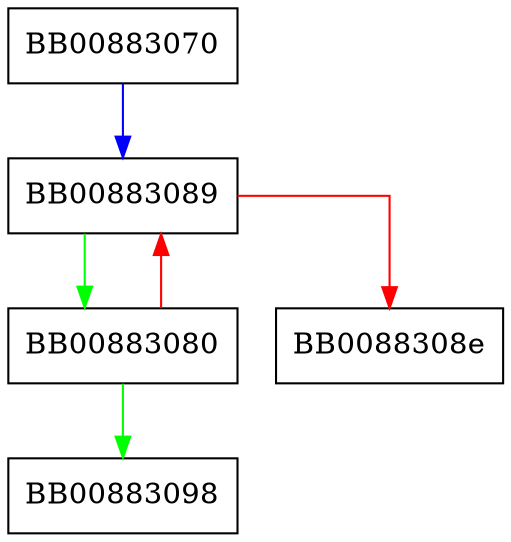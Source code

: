 digraph _IO_adjust_column {
  node [shape="box"];
  graph [splines=ortho];
  BB00883070 -> BB00883089 [color="blue"];
  BB00883080 -> BB00883098 [color="green"];
  BB00883080 -> BB00883089 [color="red"];
  BB00883089 -> BB00883080 [color="green"];
  BB00883089 -> BB0088308e [color="red"];
}
